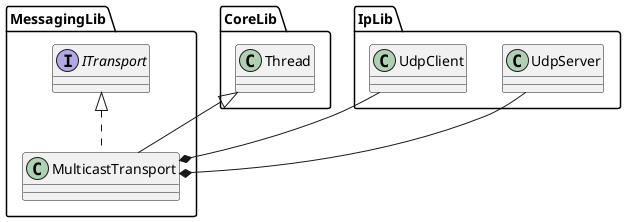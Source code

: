 @startuml
package MessagingLib
{
interface ITransport
class MulticastTransport
ITransport<|..MulticastTransport
}

package CoreLib
{
class Thread
}

package IpLib
{
class UdpServer
class UdpClient
}

Thread<|--MulticastTransport
UdpServer--*MulticastTransport
UdpClient--*MulticastTransport
@enduml
